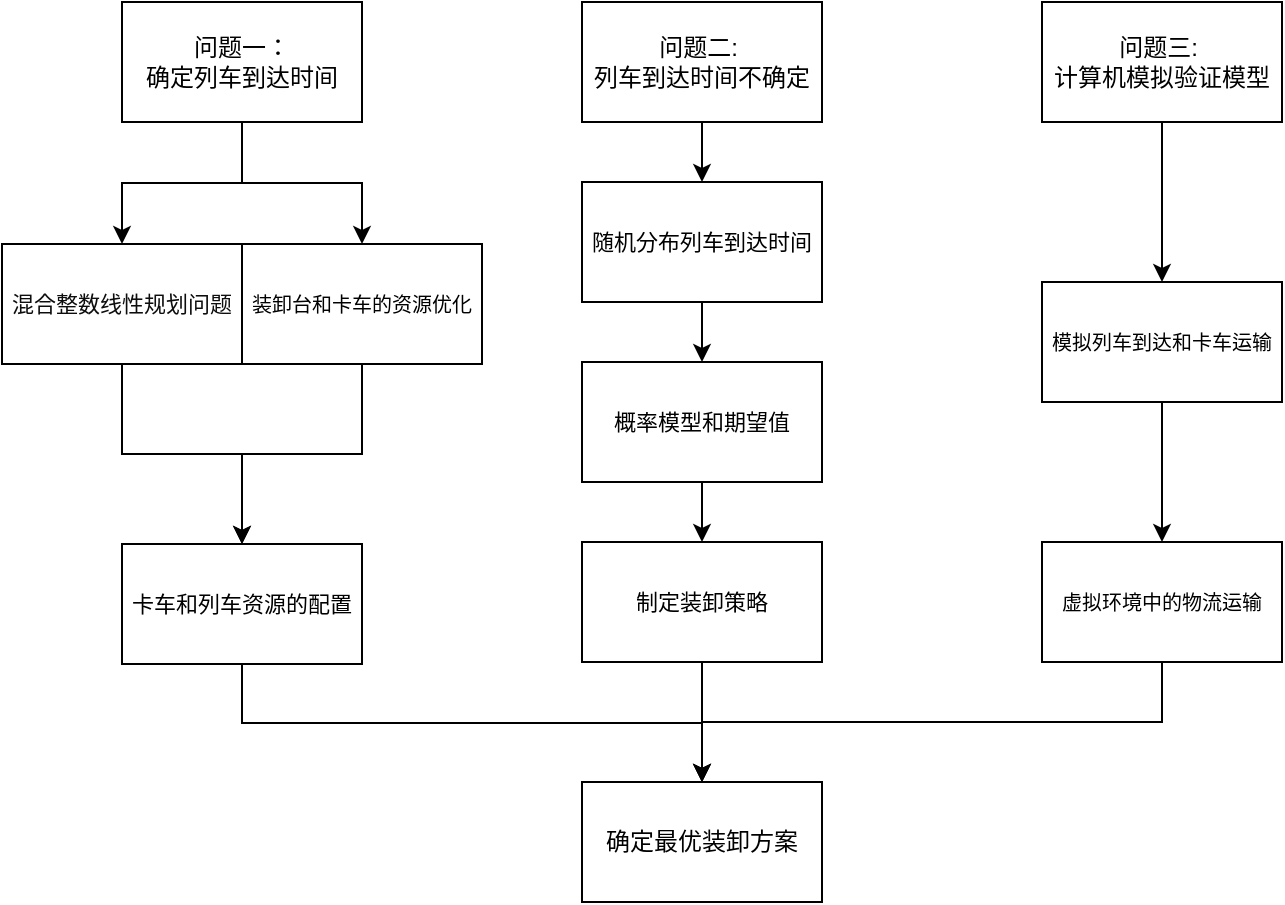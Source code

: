 <mxfile version="24.3.1" type="github">
  <diagram name="Page-1" id="2YBvvXClWsGukQMizWep">
    <mxGraphModel dx="860" dy="586" grid="1" gridSize="10" guides="1" tooltips="1" connect="1" arrows="1" fold="1" page="1" pageScale="1" pageWidth="850" pageHeight="1100" math="0" shadow="0">
      <root>
        <mxCell id="0" />
        <mxCell id="1" parent="0" />
        <mxCell id="h_r3c42y1QzsqVyb1VVL-18" style="edgeStyle=orthogonalEdgeStyle;rounded=0;orthogonalLoop=1;jettySize=auto;html=1;exitX=0.5;exitY=1;exitDx=0;exitDy=0;entryX=0.5;entryY=0;entryDx=0;entryDy=0;" edge="1" parent="1" source="h_r3c42y1QzsqVyb1VVL-2" target="h_r3c42y1QzsqVyb1VVL-7">
          <mxGeometry relative="1" as="geometry" />
        </mxCell>
        <mxCell id="h_r3c42y1QzsqVyb1VVL-19" style="edgeStyle=orthogonalEdgeStyle;rounded=0;orthogonalLoop=1;jettySize=auto;html=1;exitX=0.5;exitY=1;exitDx=0;exitDy=0;" edge="1" parent="1" source="h_r3c42y1QzsqVyb1VVL-2" target="h_r3c42y1QzsqVyb1VVL-9">
          <mxGeometry relative="1" as="geometry" />
        </mxCell>
        <mxCell id="h_r3c42y1QzsqVyb1VVL-2" value="&lt;font face=&quot;Times New Roman&quot;&gt;问题一：&lt;/font&gt;&lt;div&gt;&lt;font face=&quot;Times New Roman&quot;&gt;确定列车到达时间&lt;/font&gt;&lt;br&gt;&lt;/div&gt;" style="whiteSpace=wrap;html=1;" vertex="1" parent="1">
          <mxGeometry x="190" y="120" width="120" height="60" as="geometry" />
        </mxCell>
        <mxCell id="h_r3c42y1QzsqVyb1VVL-26" style="edgeStyle=orthogonalEdgeStyle;rounded=0;orthogonalLoop=1;jettySize=auto;html=1;exitX=0.5;exitY=1;exitDx=0;exitDy=0;entryX=0.5;entryY=0;entryDx=0;entryDy=0;" edge="1" parent="1" source="h_r3c42y1QzsqVyb1VVL-4" target="h_r3c42y1QzsqVyb1VVL-11">
          <mxGeometry relative="1" as="geometry" />
        </mxCell>
        <mxCell id="h_r3c42y1QzsqVyb1VVL-4" value="&lt;span data-meta=&quot;&lt;--(miro-data-v1)tl2kroutqq+gnq+gn111r62woGddnaqcrZ+En111XbCTpZGGh62RsIdreF1nXbGgra6kqqlddW1nXaOqrq9ddV2opK2qaZ6qqF24(/miro-data-v1)--&gt;&quot;&gt;&lt;/span&gt;&lt;div&gt;问题二:&amp;nbsp;&lt;/div&gt;&lt;div&gt;列车到达时间不确定&lt;/div&gt;" style="whiteSpace=wrap;html=1;" vertex="1" parent="1">
          <mxGeometry x="420" y="120" width="120" height="60" as="geometry" />
        </mxCell>
        <mxCell id="h_r3c42y1QzsqVyb1VVL-29" style="edgeStyle=orthogonalEdgeStyle;rounded=0;orthogonalLoop=1;jettySize=auto;html=1;exitX=0.5;exitY=1;exitDx=0;exitDy=0;entryX=0.5;entryY=0;entryDx=0;entryDy=0;" edge="1" parent="1" source="h_r3c42y1QzsqVyb1VVL-6" target="h_r3c42y1QzsqVyb1VVL-15">
          <mxGeometry relative="1" as="geometry" />
        </mxCell>
        <mxCell id="h_r3c42y1QzsqVyb1VVL-6" value="问题三:&amp;nbsp;&lt;div&gt;计算机模拟验证模型&lt;/div&gt;" style="whiteSpace=wrap;html=1;" vertex="1" parent="1">
          <mxGeometry x="650" y="120" width="120" height="60" as="geometry" />
        </mxCell>
        <mxCell id="h_r3c42y1QzsqVyb1VVL-20" style="edgeStyle=orthogonalEdgeStyle;rounded=0;orthogonalLoop=1;jettySize=auto;html=1;exitX=0.5;exitY=1;exitDx=0;exitDy=0;entryX=0.5;entryY=0;entryDx=0;entryDy=0;" edge="1" parent="1" source="h_r3c42y1QzsqVyb1VVL-7" target="h_r3c42y1QzsqVyb1VVL-10">
          <mxGeometry relative="1" as="geometry" />
        </mxCell>
        <mxCell id="h_r3c42y1QzsqVyb1VVL-7" value="&lt;span style=&quot;color: rgb(13, 13, 13); text-align: start; white-space-collapse: preserve; background-color: rgb(255, 255, 255);&quot;&gt;&lt;font face=&quot;Times New Roman&quot; style=&quot;font-size: 11px;&quot;&gt;混合整数线性规划问题&lt;/font&gt;&lt;/span&gt;" style="whiteSpace=wrap;html=1;" vertex="1" parent="1">
          <mxGeometry x="130" y="241" width="120" height="60" as="geometry" />
        </mxCell>
        <mxCell id="h_r3c42y1QzsqVyb1VVL-21" style="edgeStyle=orthogonalEdgeStyle;rounded=0;orthogonalLoop=1;jettySize=auto;html=1;exitX=0.5;exitY=1;exitDx=0;exitDy=0;entryX=0.5;entryY=0;entryDx=0;entryDy=0;" edge="1" parent="1" source="h_r3c42y1QzsqVyb1VVL-9" target="h_r3c42y1QzsqVyb1VVL-10">
          <mxGeometry relative="1" as="geometry" />
        </mxCell>
        <mxCell id="h_r3c42y1QzsqVyb1VVL-9" value="&lt;font style=&quot;font-size: 10px;&quot;&gt;装卸台和卡车的资源优化&lt;/font&gt;" style="whiteSpace=wrap;html=1;" vertex="1" parent="1">
          <mxGeometry x="250" y="241" width="120" height="60" as="geometry" />
        </mxCell>
        <mxCell id="h_r3c42y1QzsqVyb1VVL-23" style="edgeStyle=orthogonalEdgeStyle;rounded=0;orthogonalLoop=1;jettySize=auto;html=1;exitX=0.5;exitY=1;exitDx=0;exitDy=0;" edge="1" parent="1" source="h_r3c42y1QzsqVyb1VVL-10" target="h_r3c42y1QzsqVyb1VVL-22">
          <mxGeometry relative="1" as="geometry" />
        </mxCell>
        <mxCell id="h_r3c42y1QzsqVyb1VVL-10" value="&lt;font style=&quot;font-size: 11px;&quot;&gt;卡车和列车资源的配置&lt;/font&gt;" style="whiteSpace=wrap;html=1;" vertex="1" parent="1">
          <mxGeometry x="190" y="391" width="120" height="60" as="geometry" />
        </mxCell>
        <mxCell id="h_r3c42y1QzsqVyb1VVL-27" style="edgeStyle=orthogonalEdgeStyle;rounded=0;orthogonalLoop=1;jettySize=auto;html=1;exitX=0.5;exitY=1;exitDx=0;exitDy=0;entryX=0.5;entryY=0;entryDx=0;entryDy=0;" edge="1" parent="1" source="h_r3c42y1QzsqVyb1VVL-11" target="h_r3c42y1QzsqVyb1VVL-13">
          <mxGeometry relative="1" as="geometry" />
        </mxCell>
        <mxCell id="h_r3c42y1QzsqVyb1VVL-11" value="&lt;font style=&quot;font-size: 11px;&quot;&gt;随机分布列车到达时间&lt;/font&gt;" style="whiteSpace=wrap;html=1;" vertex="1" parent="1">
          <mxGeometry x="420" y="210" width="120" height="60" as="geometry" />
        </mxCell>
        <mxCell id="h_r3c42y1QzsqVyb1VVL-31" style="edgeStyle=orthogonalEdgeStyle;rounded=0;orthogonalLoop=1;jettySize=auto;html=1;exitX=0.5;exitY=1;exitDx=0;exitDy=0;entryX=0.5;entryY=0;entryDx=0;entryDy=0;" edge="1" parent="1" source="h_r3c42y1QzsqVyb1VVL-13" target="h_r3c42y1QzsqVyb1VVL-14">
          <mxGeometry relative="1" as="geometry" />
        </mxCell>
        <mxCell id="h_r3c42y1QzsqVyb1VVL-13" value="&lt;font style=&quot;font-size: 11px;&quot;&gt;概率模型和期望值&lt;/font&gt;" style="whiteSpace=wrap;html=1;" vertex="1" parent="1">
          <mxGeometry x="420" y="300" width="120" height="60" as="geometry" />
        </mxCell>
        <mxCell id="h_r3c42y1QzsqVyb1VVL-24" value="" style="edgeStyle=orthogonalEdgeStyle;rounded=0;orthogonalLoop=1;jettySize=auto;html=1;" edge="1" parent="1" source="h_r3c42y1QzsqVyb1VVL-14" target="h_r3c42y1QzsqVyb1VVL-22">
          <mxGeometry relative="1" as="geometry" />
        </mxCell>
        <mxCell id="h_r3c42y1QzsqVyb1VVL-14" value="&lt;font style=&quot;font-size: 11px;&quot;&gt;制定装卸策略&lt;/font&gt;" style="whiteSpace=wrap;html=1;" vertex="1" parent="1">
          <mxGeometry x="420" y="390" width="120" height="60" as="geometry" />
        </mxCell>
        <mxCell id="h_r3c42y1QzsqVyb1VVL-17" value="" style="edgeStyle=orthogonalEdgeStyle;rounded=0;orthogonalLoop=1;jettySize=auto;html=1;" edge="1" parent="1" source="h_r3c42y1QzsqVyb1VVL-15" target="h_r3c42y1QzsqVyb1VVL-16">
          <mxGeometry relative="1" as="geometry" />
        </mxCell>
        <mxCell id="h_r3c42y1QzsqVyb1VVL-15" value="&lt;font style=&quot;font-size: 10px;&quot;&gt;模拟列车到达和卡车运输&lt;/font&gt;" style="whiteSpace=wrap;html=1;" vertex="1" parent="1">
          <mxGeometry x="650" y="260" width="120" height="60" as="geometry" />
        </mxCell>
        <mxCell id="h_r3c42y1QzsqVyb1VVL-30" style="edgeStyle=orthogonalEdgeStyle;rounded=0;orthogonalLoop=1;jettySize=auto;html=1;exitX=0.5;exitY=1;exitDx=0;exitDy=0;entryX=0.5;entryY=0;entryDx=0;entryDy=0;" edge="1" parent="1" source="h_r3c42y1QzsqVyb1VVL-16" target="h_r3c42y1QzsqVyb1VVL-22">
          <mxGeometry relative="1" as="geometry" />
        </mxCell>
        <mxCell id="h_r3c42y1QzsqVyb1VVL-16" value="&lt;font style=&quot;font-size: 10px;&quot;&gt;虚拟环境中的物流运输&lt;/font&gt;" style="whiteSpace=wrap;html=1;" vertex="1" parent="1">
          <mxGeometry x="650" y="390" width="120" height="60" as="geometry" />
        </mxCell>
        <mxCell id="h_r3c42y1QzsqVyb1VVL-22" value="确定最优装卸方案" style="whiteSpace=wrap;html=1;" vertex="1" parent="1">
          <mxGeometry x="420" y="510" width="120" height="60" as="geometry" />
        </mxCell>
      </root>
    </mxGraphModel>
  </diagram>
</mxfile>
